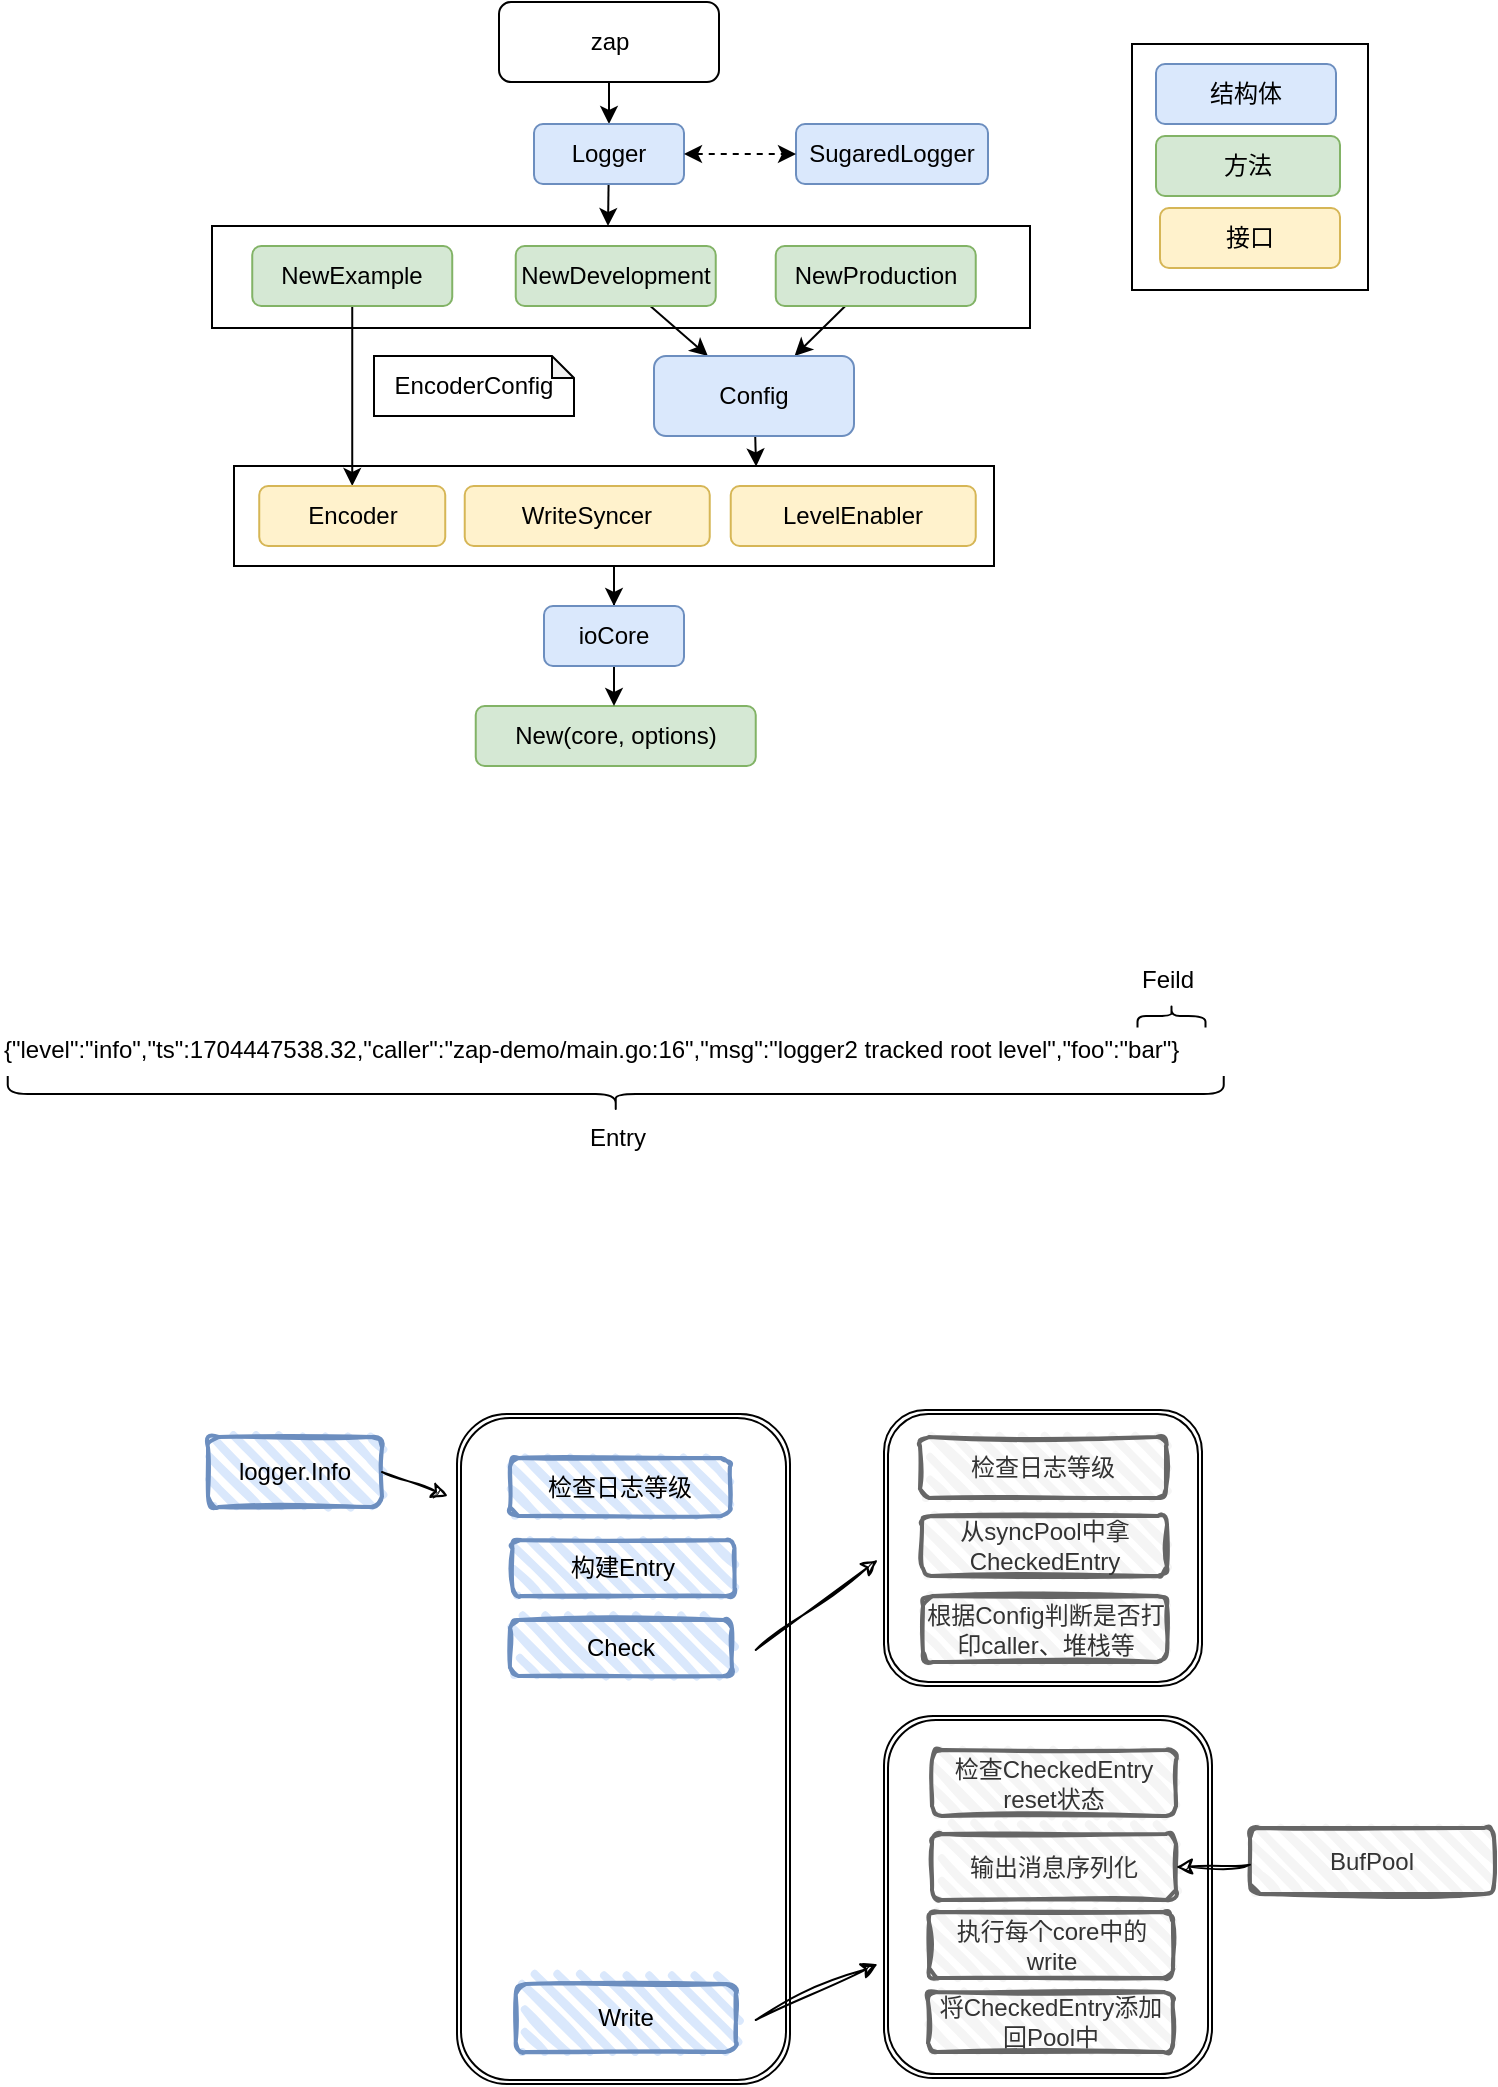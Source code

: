 <mxfile version="22.1.15" type="github">
  <diagram name="第 1 页" id="c3CVn7U9iT80IM2gGRh5">
    <mxGraphModel dx="1366" dy="644" grid="0" gridSize="10" guides="1" tooltips="1" connect="1" arrows="1" fold="1" page="0" pageScale="1" pageWidth="827" pageHeight="1169" math="0" shadow="0">
      <root>
        <mxCell id="0" />
        <mxCell id="1" parent="0" />
        <mxCell id="ICIyuwD22raculDdOp2F-64" value="" style="shape=ext;double=1;rounded=1;whiteSpace=wrap;html=1;" vertex="1" parent="1">
          <mxGeometry x="321.5" y="794" width="166.5" height="335" as="geometry" />
        </mxCell>
        <mxCell id="ICIyuwD22raculDdOp2F-62" value="" style="shape=ext;double=1;rounded=1;whiteSpace=wrap;html=1;" vertex="1" parent="1">
          <mxGeometry x="535" y="945" width="164" height="181" as="geometry" />
        </mxCell>
        <mxCell id="ICIyuwD22raculDdOp2F-54" value="" style="shape=ext;double=1;rounded=1;whiteSpace=wrap;html=1;" vertex="1" parent="1">
          <mxGeometry x="535" y="792" width="159" height="138" as="geometry" />
        </mxCell>
        <mxCell id="ICIyuwD22raculDdOp2F-32" value="" style="rounded=0;whiteSpace=wrap;html=1;" vertex="1" parent="1">
          <mxGeometry x="659" y="109" width="118" height="123" as="geometry" />
        </mxCell>
        <mxCell id="ICIyuwD22raculDdOp2F-29" value="" style="rounded=0;whiteSpace=wrap;html=1;" vertex="1" parent="1">
          <mxGeometry x="199" y="200" width="409" height="51" as="geometry" />
        </mxCell>
        <mxCell id="ICIyuwD22raculDdOp2F-33" value="" style="edgeStyle=orthogonalEdgeStyle;rounded=0;orthogonalLoop=1;jettySize=auto;html=1;" edge="1" parent="1" source="ICIyuwD22raculDdOp2F-19" target="ICIyuwD22raculDdOp2F-16">
          <mxGeometry relative="1" as="geometry" />
        </mxCell>
        <mxCell id="ICIyuwD22raculDdOp2F-19" value="" style="rounded=0;whiteSpace=wrap;html=1;" vertex="1" parent="1">
          <mxGeometry x="210" y="320" width="380" height="50" as="geometry" />
        </mxCell>
        <mxCell id="ICIyuwD22raculDdOp2F-31" value="" style="rounded=0;orthogonalLoop=1;jettySize=auto;html=1;entryX=0.5;entryY=0;entryDx=0;entryDy=0;" edge="1" parent="1" source="ICIyuwD22raculDdOp2F-1" target="ICIyuwD22raculDdOp2F-2">
          <mxGeometry relative="1" as="geometry" />
        </mxCell>
        <mxCell id="ICIyuwD22raculDdOp2F-1" value="zap" style="rounded=1;whiteSpace=wrap;html=1;" vertex="1" parent="1">
          <mxGeometry x="342.5" y="88" width="110" height="40" as="geometry" />
        </mxCell>
        <mxCell id="ICIyuwD22raculDdOp2F-30" value="" style="rounded=0;orthogonalLoop=1;jettySize=auto;html=1;" edge="1" parent="1" source="ICIyuwD22raculDdOp2F-2">
          <mxGeometry relative="1" as="geometry">
            <mxPoint x="397" y="200" as="targetPoint" />
          </mxGeometry>
        </mxCell>
        <mxCell id="ICIyuwD22raculDdOp2F-2" value="Logger" style="rounded=1;whiteSpace=wrap;html=1;fillColor=#dae8fc;strokeColor=#6c8ebf;" vertex="1" parent="1">
          <mxGeometry x="360" y="149" width="75" height="30" as="geometry" />
        </mxCell>
        <mxCell id="ICIyuwD22raculDdOp2F-3" value="SugaredLogger" style="rounded=1;whiteSpace=wrap;html=1;fillColor=#dae8fc;strokeColor=#6c8ebf;" vertex="1" parent="1">
          <mxGeometry x="491" y="149" width="96" height="30" as="geometry" />
        </mxCell>
        <mxCell id="ICIyuwD22raculDdOp2F-4" value="结构体" style="rounded=1;whiteSpace=wrap;html=1;fillColor=#dae8fc;strokeColor=#6c8ebf;" vertex="1" parent="1">
          <mxGeometry x="671" y="119" width="90" height="30" as="geometry" />
        </mxCell>
        <mxCell id="ICIyuwD22raculDdOp2F-18" value="" style="rounded=0;orthogonalLoop=1;jettySize=auto;html=1;" edge="1" parent="1" source="ICIyuwD22raculDdOp2F-5" target="ICIyuwD22raculDdOp2F-11">
          <mxGeometry relative="1" as="geometry" />
        </mxCell>
        <mxCell id="ICIyuwD22raculDdOp2F-5" value="NewExample" style="rounded=1;whiteSpace=wrap;html=1;fillColor=#d5e8d4;strokeColor=#82b366;" vertex="1" parent="1">
          <mxGeometry x="219.12" y="210" width="100" height="30" as="geometry" />
        </mxCell>
        <mxCell id="ICIyuwD22raculDdOp2F-15" value="" style="rounded=0;orthogonalLoop=1;jettySize=auto;html=1;" edge="1" parent="1" source="ICIyuwD22raculDdOp2F-6" target="ICIyuwD22raculDdOp2F-13">
          <mxGeometry relative="1" as="geometry" />
        </mxCell>
        <mxCell id="ICIyuwD22raculDdOp2F-6" value="NewProduction" style="rounded=1;whiteSpace=wrap;html=1;fillColor=#d5e8d4;strokeColor=#82b366;" vertex="1" parent="1">
          <mxGeometry x="480.87" y="210" width="100" height="30" as="geometry" />
        </mxCell>
        <mxCell id="ICIyuwD22raculDdOp2F-14" value="" style="rounded=0;orthogonalLoop=1;jettySize=auto;html=1;" edge="1" parent="1" source="ICIyuwD22raculDdOp2F-7" target="ICIyuwD22raculDdOp2F-13">
          <mxGeometry relative="1" as="geometry" />
        </mxCell>
        <mxCell id="ICIyuwD22raculDdOp2F-7" value="NewDevelopment" style="rounded=1;whiteSpace=wrap;html=1;fillColor=#d5e8d4;strokeColor=#82b366;" vertex="1" parent="1">
          <mxGeometry x="350.87" y="210" width="100" height="30" as="geometry" />
        </mxCell>
        <mxCell id="ICIyuwD22raculDdOp2F-8" value="New(core, options)" style="rounded=1;whiteSpace=wrap;html=1;fillColor=#d5e8d4;strokeColor=#82b366;" vertex="1" parent="1">
          <mxGeometry x="330.87" y="440" width="140" height="30" as="geometry" />
        </mxCell>
        <mxCell id="ICIyuwD22raculDdOp2F-9" value="EncoderConfig" style="shape=note;whiteSpace=wrap;html=1;backgroundOutline=1;darkOpacity=0.05;size=11;" vertex="1" parent="1">
          <mxGeometry x="280" y="265" width="100" height="30" as="geometry" />
        </mxCell>
        <mxCell id="ICIyuwD22raculDdOp2F-11" value="Encoder" style="rounded=1;whiteSpace=wrap;html=1;fillColor=#fff2cc;strokeColor=#d6b656;" vertex="1" parent="1">
          <mxGeometry x="222.62" y="330" width="93" height="30" as="geometry" />
        </mxCell>
        <mxCell id="ICIyuwD22raculDdOp2F-20" value="" style="rounded=0;orthogonalLoop=1;jettySize=auto;html=1;entryX=0.687;entryY=0.004;entryDx=0;entryDy=0;entryPerimeter=0;" edge="1" parent="1" source="ICIyuwD22raculDdOp2F-13" target="ICIyuwD22raculDdOp2F-19">
          <mxGeometry relative="1" as="geometry" />
        </mxCell>
        <mxCell id="ICIyuwD22raculDdOp2F-13" value="Config" style="rounded=1;whiteSpace=wrap;html=1;fillColor=#dae8fc;strokeColor=#6c8ebf;" vertex="1" parent="1">
          <mxGeometry x="420" y="265" width="100" height="40" as="geometry" />
        </mxCell>
        <mxCell id="ICIyuwD22raculDdOp2F-34" value="" style="edgeStyle=orthogonalEdgeStyle;rounded=0;orthogonalLoop=1;jettySize=auto;html=1;" edge="1" parent="1" source="ICIyuwD22raculDdOp2F-16" target="ICIyuwD22raculDdOp2F-8">
          <mxGeometry relative="1" as="geometry" />
        </mxCell>
        <mxCell id="ICIyuwD22raculDdOp2F-16" value="ioCore" style="rounded=1;whiteSpace=wrap;html=1;fillColor=#dae8fc;strokeColor=#6c8ebf;" vertex="1" parent="1">
          <mxGeometry x="365" y="390" width="70" height="30" as="geometry" />
        </mxCell>
        <mxCell id="ICIyuwD22raculDdOp2F-22" value="WriteSyncer" style="rounded=1;whiteSpace=wrap;html=1;fillColor=#fff2cc;strokeColor=#d6b656;" vertex="1" parent="1">
          <mxGeometry x="325.37" y="330" width="122.5" height="30" as="geometry" />
        </mxCell>
        <mxCell id="ICIyuwD22raculDdOp2F-23" value="LevelEnabler" style="rounded=1;whiteSpace=wrap;html=1;fillColor=#fff2cc;strokeColor=#d6b656;" vertex="1" parent="1">
          <mxGeometry x="458.37" y="330" width="122.5" height="30" as="geometry" />
        </mxCell>
        <mxCell id="ICIyuwD22raculDdOp2F-24" value="" style="endArrow=classic;startArrow=classic;html=1;rounded=0;entryX=0;entryY=0.5;entryDx=0;entryDy=0;exitX=1;exitY=0.5;exitDx=0;exitDy=0;dashed=1;" edge="1" parent="1" source="ICIyuwD22raculDdOp2F-2" target="ICIyuwD22raculDdOp2F-3">
          <mxGeometry width="50" height="50" relative="1" as="geometry">
            <mxPoint x="460" y="270" as="sourcePoint" />
            <mxPoint x="510" y="220" as="targetPoint" />
          </mxGeometry>
        </mxCell>
        <mxCell id="ICIyuwD22raculDdOp2F-25" value="接口" style="rounded=1;whiteSpace=wrap;html=1;fillColor=#fff2cc;strokeColor=#d6b656;" vertex="1" parent="1">
          <mxGeometry x="673" y="191" width="90" height="30" as="geometry" />
        </mxCell>
        <mxCell id="ICIyuwD22raculDdOp2F-27" value="方法" style="rounded=1;whiteSpace=wrap;html=1;fillColor=#d5e8d4;strokeColor=#82b366;" vertex="1" parent="1">
          <mxGeometry x="671" y="155" width="92" height="30" as="geometry" />
        </mxCell>
        <mxCell id="ICIyuwD22raculDdOp2F-35" value="{&quot;level&quot;:&quot;info&quot;,&quot;ts&quot;:1704447538.32,&quot;caller&quot;:&quot;zap-demo/main.go:16&quot;,&quot;msg&quot;:&quot;logger2 tracked root level&quot;,&quot;foo&quot;:&quot;bar&quot;}" style="text;whiteSpace=wrap;" vertex="1" parent="1">
          <mxGeometry x="93" y="598" width="621" height="26.59" as="geometry" />
        </mxCell>
        <mxCell id="ICIyuwD22raculDdOp2F-36" value="" style="shape=curlyBracket;whiteSpace=wrap;html=1;rounded=1;labelPosition=left;verticalLabelPosition=middle;align=right;verticalAlign=middle;rotation=-90;size=0.5;" vertex="1" parent="1">
          <mxGeometry x="391.87" y="330" width="18" height="608" as="geometry" />
        </mxCell>
        <mxCell id="ICIyuwD22raculDdOp2F-39" value="Entry" style="text;whiteSpace=wrap;" vertex="1" parent="1">
          <mxGeometry x="386.45" y="642" width="34.1" height="27.07" as="geometry" />
        </mxCell>
        <mxCell id="ICIyuwD22raculDdOp2F-40" value="" style="shape=curlyBracket;whiteSpace=wrap;html=1;rounded=1;labelPosition=left;verticalLabelPosition=middle;align=right;verticalAlign=middle;rotation=90;size=0.5;" vertex="1" parent="1">
          <mxGeometry x="673" y="578" width="11.5" height="34" as="geometry" />
        </mxCell>
        <mxCell id="ICIyuwD22raculDdOp2F-42" value="Feild" style="text;whiteSpace=wrap;" vertex="1" parent="1">
          <mxGeometry x="661.7" y="563" width="34.1" height="27.07" as="geometry" />
        </mxCell>
        <mxCell id="ICIyuwD22raculDdOp2F-44" value="logger.Info" style="rounded=1;whiteSpace=wrap;html=1;strokeWidth=2;fillWeight=4;hachureGap=8;hachureAngle=45;fillColor=#dae8fc;sketch=1;strokeColor=#6c8ebf;" vertex="1" parent="1">
          <mxGeometry x="197" y="805.5" width="87" height="35" as="geometry" />
        </mxCell>
        <mxCell id="ICIyuwD22raculDdOp2F-45" value="检查日志等级" style="rounded=1;whiteSpace=wrap;html=1;strokeWidth=2;fillWeight=4;hachureGap=8;hachureAngle=45;fillColor=#dae8fc;sketch=1;strokeColor=#6c8ebf;" vertex="1" parent="1">
          <mxGeometry x="348" y="816" width="110" height="29" as="geometry" />
        </mxCell>
        <mxCell id="ICIyuwD22raculDdOp2F-46" value="构建Entry" style="rounded=1;whiteSpace=wrap;html=1;strokeWidth=2;fillWeight=4;hachureGap=8;hachureAngle=45;fillColor=#dae8fc;sketch=1;strokeColor=#6c8ebf;" vertex="1" parent="1">
          <mxGeometry x="349.25" y="857" width="111" height="28" as="geometry" />
        </mxCell>
        <mxCell id="ICIyuwD22raculDdOp2F-47" value="Check" style="rounded=1;whiteSpace=wrap;html=1;strokeWidth=2;fillWeight=4;hachureGap=8;hachureAngle=45;fillColor=#dae8fc;sketch=1;strokeColor=#6c8ebf;" vertex="1" parent="1">
          <mxGeometry x="348" y="897" width="111" height="28" as="geometry" />
        </mxCell>
        <mxCell id="ICIyuwD22raculDdOp2F-48" value="Write" style="rounded=1;whiteSpace=wrap;html=1;strokeWidth=2;fillWeight=4;hachureGap=8;hachureAngle=45;fillColor=#dae8fc;sketch=1;strokeColor=#6c8ebf;" vertex="1" parent="1">
          <mxGeometry x="350.87" y="1079" width="110" height="34" as="geometry" />
        </mxCell>
        <mxCell id="ICIyuwD22raculDdOp2F-49" value="检查日志等级" style="rounded=1;whiteSpace=wrap;html=1;strokeWidth=2;fillWeight=4;hachureGap=8;hachureAngle=45;fillColor=#f5f5f5;sketch=1;fontColor=#333333;strokeColor=#666666;" vertex="1" parent="1">
          <mxGeometry x="553" y="805.5" width="123" height="30.5" as="geometry" />
        </mxCell>
        <mxCell id="ICIyuwD22raculDdOp2F-50" value="从syncPool中拿CheckedEntry" style="rounded=1;whiteSpace=wrap;html=1;strokeWidth=2;fillWeight=4;hachureGap=8;hachureAngle=45;fillColor=#f5f5f5;sketch=1;fontColor=#333333;strokeColor=#666666;" vertex="1" parent="1">
          <mxGeometry x="554" y="845" width="122.5" height="30" as="geometry" />
        </mxCell>
        <mxCell id="ICIyuwD22raculDdOp2F-51" value="根据Config判断是否打印caller、堆栈等" style="rounded=1;whiteSpace=wrap;html=1;strokeWidth=2;fillWeight=4;hachureGap=8;hachureAngle=45;fillColor=#f5f5f5;sketch=1;fontColor=#333333;strokeColor=#666666;" vertex="1" parent="1">
          <mxGeometry x="554.5" y="885" width="122" height="33" as="geometry" />
        </mxCell>
        <mxCell id="ICIyuwD22raculDdOp2F-52" value="检查CheckedEntry reset状态" style="rounded=1;whiteSpace=wrap;html=1;strokeWidth=2;fillWeight=4;hachureGap=8;hachureAngle=45;fillColor=#f5f5f5;sketch=1;fontColor=#333333;strokeColor=#666666;" vertex="1" parent="1">
          <mxGeometry x="559" y="962" width="122" height="33" as="geometry" />
        </mxCell>
        <mxCell id="ICIyuwD22raculDdOp2F-53" value="执行每个core中的write" style="rounded=1;whiteSpace=wrap;html=1;strokeWidth=2;fillWeight=4;hachureGap=8;hachureAngle=45;fillColor=#f5f5f5;sketch=1;fontColor=#333333;strokeColor=#666666;" vertex="1" parent="1">
          <mxGeometry x="557.5" y="1043" width="122" height="33" as="geometry" />
        </mxCell>
        <mxCell id="ICIyuwD22raculDdOp2F-57" value="" style="endArrow=classic;html=1;rounded=0;sketch=1;curveFitting=1;jiggle=2;" edge="1" parent="1">
          <mxGeometry width="50" height="50" relative="1" as="geometry">
            <mxPoint x="470.87" y="912" as="sourcePoint" />
            <mxPoint x="531.87" y="867" as="targetPoint" />
          </mxGeometry>
        </mxCell>
        <mxCell id="ICIyuwD22raculDdOp2F-58" value="输出消息序列化" style="rounded=1;whiteSpace=wrap;html=1;strokeWidth=2;fillWeight=4;hachureGap=8;hachureAngle=45;fillColor=#f5f5f5;sketch=1;fontColor=#333333;strokeColor=#666666;" vertex="1" parent="1">
          <mxGeometry x="559" y="1004" width="122" height="33" as="geometry" />
        </mxCell>
        <mxCell id="ICIyuwD22raculDdOp2F-59" value="将CheckedEntry添加回Pool中" style="rounded=1;whiteSpace=wrap;html=1;strokeWidth=2;fillWeight=4;hachureGap=8;hachureAngle=45;fillColor=#f5f5f5;sketch=1;fontColor=#333333;strokeColor=#666666;" vertex="1" parent="1">
          <mxGeometry x="557" y="1083" width="122.5" height="30" as="geometry" />
        </mxCell>
        <mxCell id="ICIyuwD22raculDdOp2F-61" value="BufPool" style="rounded=1;whiteSpace=wrap;html=1;strokeWidth=2;fillWeight=4;hachureGap=8;hachureAngle=45;fillColor=#f5f5f5;sketch=1;fontColor=#333333;strokeColor=#666666;" vertex="1" parent="1">
          <mxGeometry x="718" y="1001" width="122" height="33" as="geometry" />
        </mxCell>
        <mxCell id="ICIyuwD22raculDdOp2F-63" value="" style="endArrow=classic;html=1;rounded=0;sketch=1;curveFitting=1;jiggle=2;" edge="1" parent="1">
          <mxGeometry width="50" height="50" relative="1" as="geometry">
            <mxPoint x="470.87" y="1097" as="sourcePoint" />
            <mxPoint x="531.87" y="1069" as="targetPoint" />
          </mxGeometry>
        </mxCell>
        <mxCell id="ICIyuwD22raculDdOp2F-65" value="" style="endArrow=classic;html=1;rounded=0;sketch=1;curveFitting=1;jiggle=2;entryX=1;entryY=0.5;entryDx=0;entryDy=0;" edge="1" parent="1" source="ICIyuwD22raculDdOp2F-61" target="ICIyuwD22raculDdOp2F-58">
          <mxGeometry width="50" height="50" relative="1" as="geometry">
            <mxPoint x="480.87" y="1107" as="sourcePoint" />
            <mxPoint x="710" y="1028" as="targetPoint" />
          </mxGeometry>
        </mxCell>
        <mxCell id="ICIyuwD22raculDdOp2F-66" value="" style="endArrow=classic;html=1;rounded=0;sketch=1;curveFitting=1;jiggle=2;exitX=1;exitY=0.5;exitDx=0;exitDy=0;" edge="1" parent="1" source="ICIyuwD22raculDdOp2F-44">
          <mxGeometry width="50" height="50" relative="1" as="geometry">
            <mxPoint x="480.87" y="922" as="sourcePoint" />
            <mxPoint x="317" y="835" as="targetPoint" />
          </mxGeometry>
        </mxCell>
      </root>
    </mxGraphModel>
  </diagram>
</mxfile>
